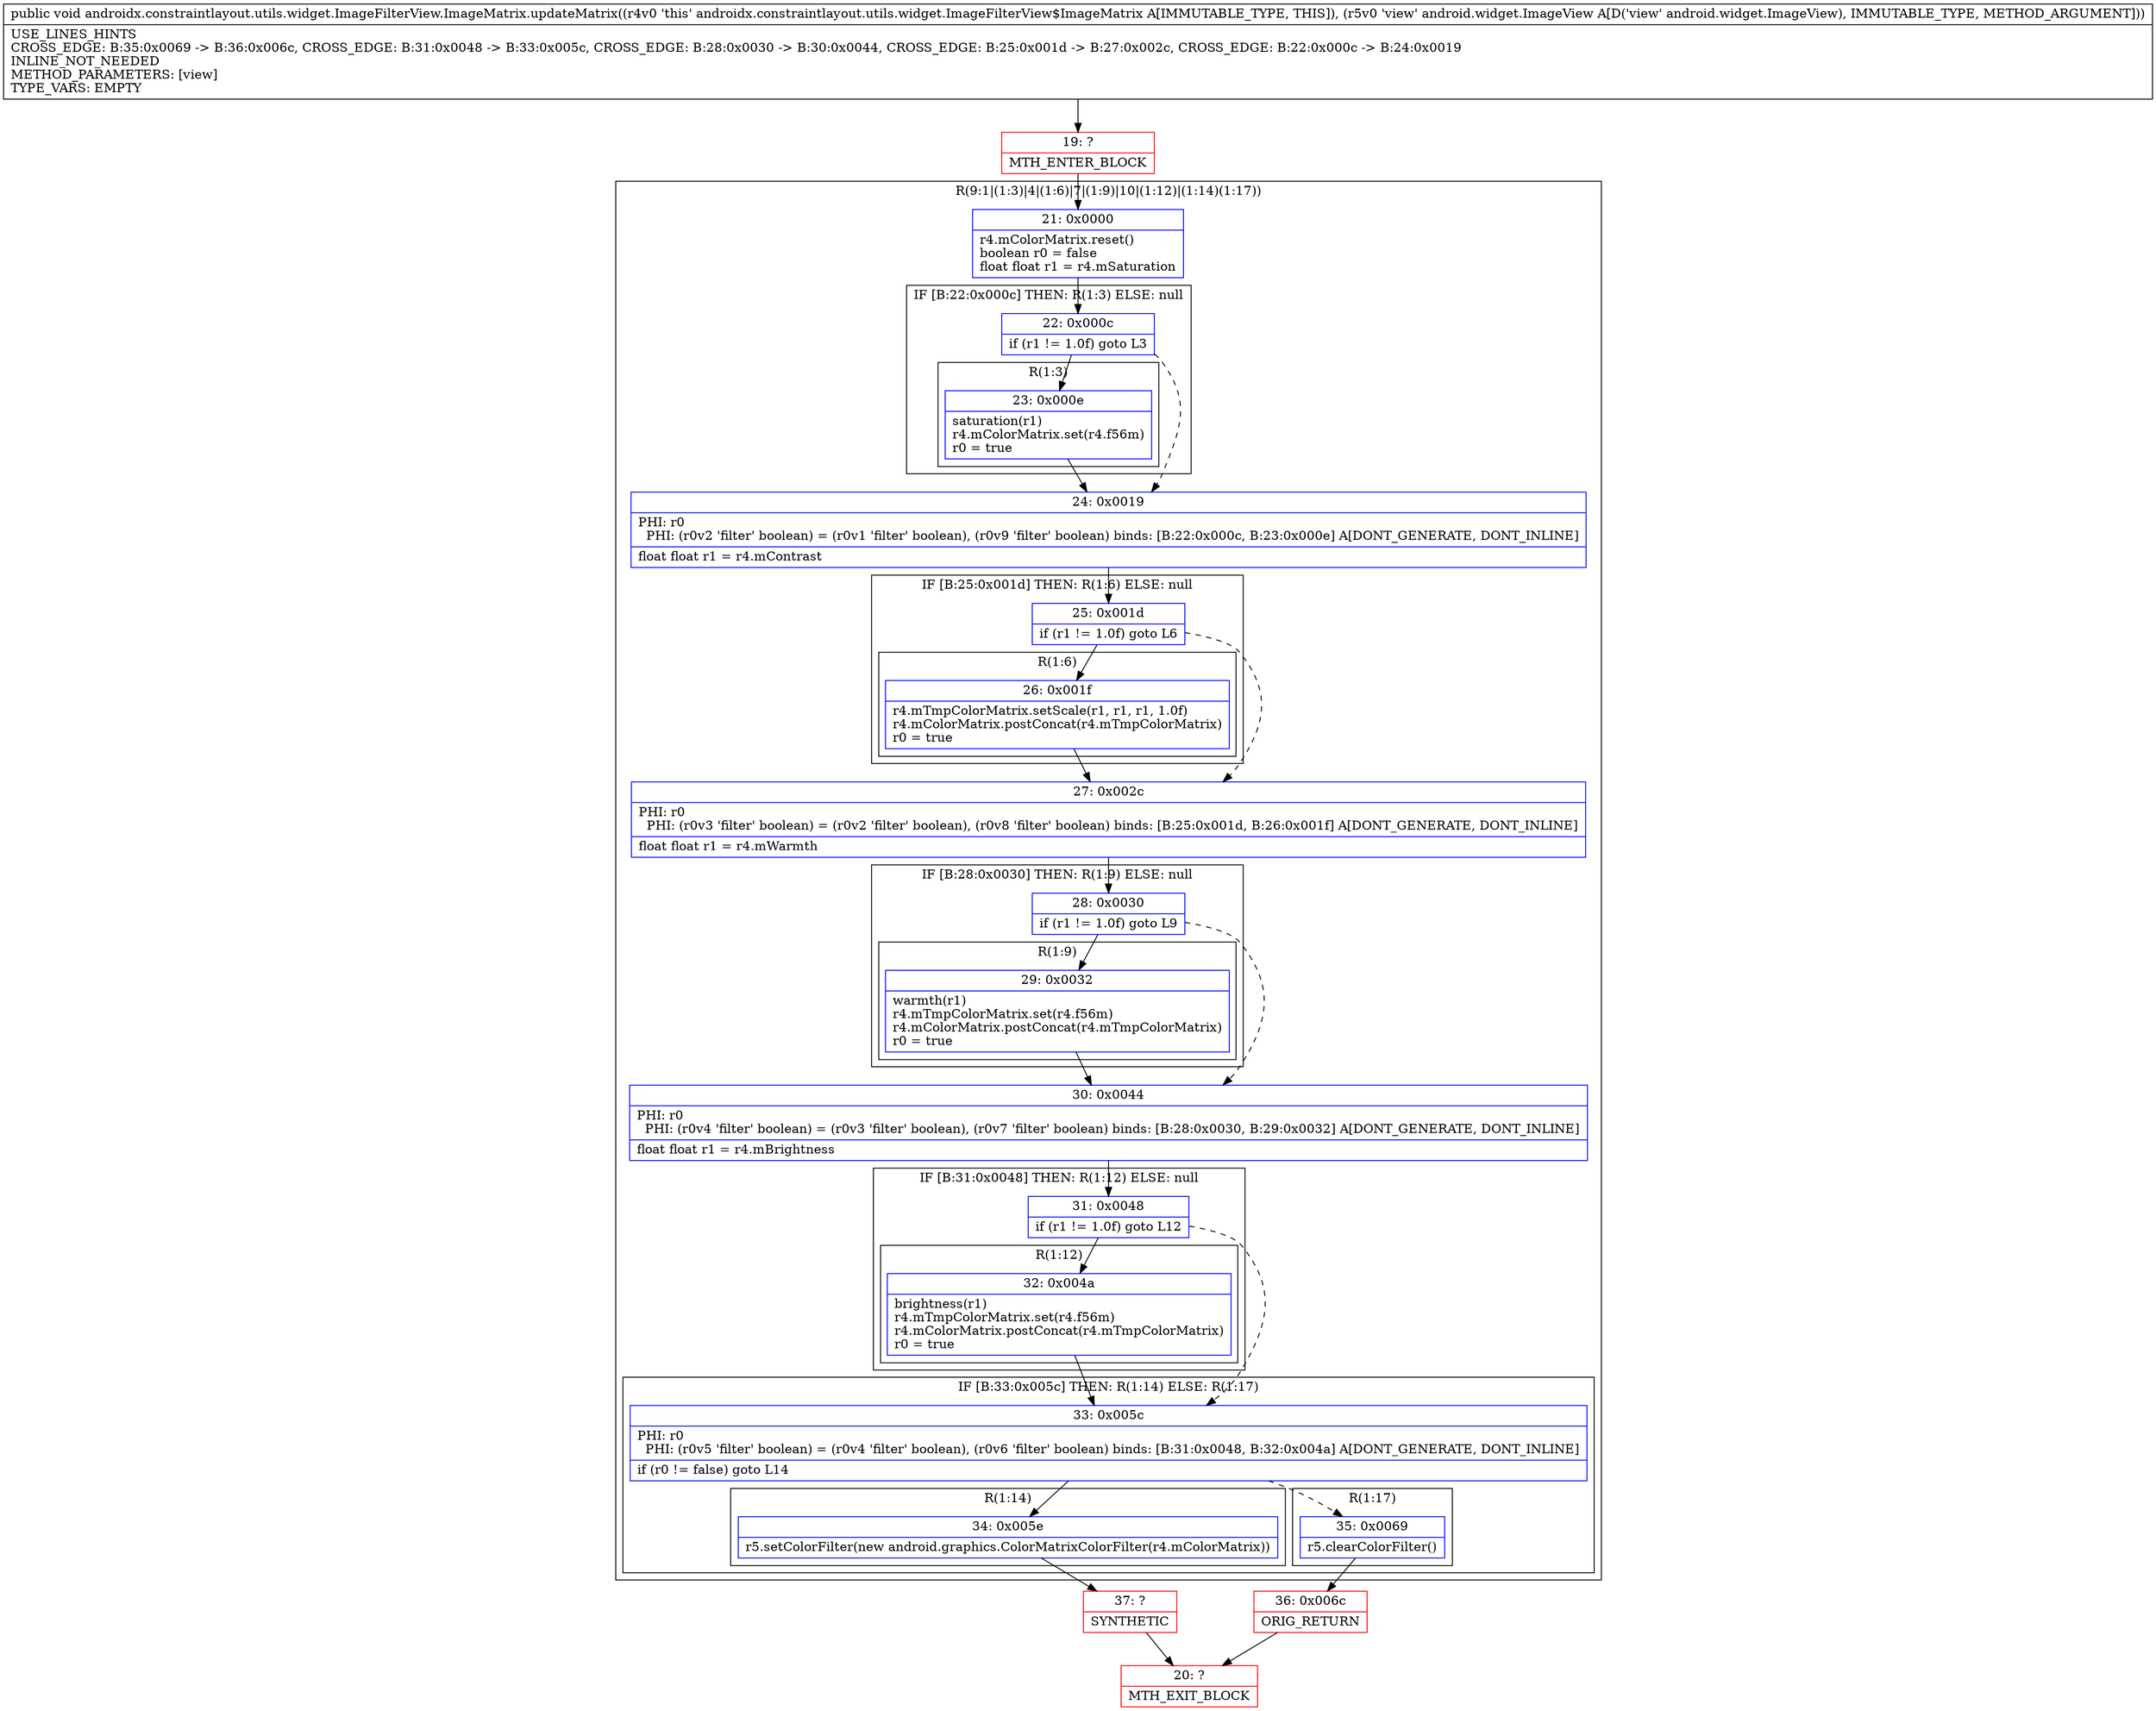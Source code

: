 digraph "CFG forandroidx.constraintlayout.utils.widget.ImageFilterView.ImageMatrix.updateMatrix(Landroid\/widget\/ImageView;)V" {
subgraph cluster_Region_933286698 {
label = "R(9:1|(1:3)|4|(1:6)|7|(1:9)|10|(1:12)|(1:14)(1:17))";
node [shape=record,color=blue];
Node_21 [shape=record,label="{21\:\ 0x0000|r4.mColorMatrix.reset()\lboolean r0 = false\lfloat float r1 = r4.mSaturation\l}"];
subgraph cluster_IfRegion_1433906596 {
label = "IF [B:22:0x000c] THEN: R(1:3) ELSE: null";
node [shape=record,color=blue];
Node_22 [shape=record,label="{22\:\ 0x000c|if (r1 != 1.0f) goto L3\l}"];
subgraph cluster_Region_868473675 {
label = "R(1:3)";
node [shape=record,color=blue];
Node_23 [shape=record,label="{23\:\ 0x000e|saturation(r1)\lr4.mColorMatrix.set(r4.f56m)\lr0 = true\l}"];
}
}
Node_24 [shape=record,label="{24\:\ 0x0019|PHI: r0 \l  PHI: (r0v2 'filter' boolean) = (r0v1 'filter' boolean), (r0v9 'filter' boolean) binds: [B:22:0x000c, B:23:0x000e] A[DONT_GENERATE, DONT_INLINE]\l|float float r1 = r4.mContrast\l}"];
subgraph cluster_IfRegion_208193688 {
label = "IF [B:25:0x001d] THEN: R(1:6) ELSE: null";
node [shape=record,color=blue];
Node_25 [shape=record,label="{25\:\ 0x001d|if (r1 != 1.0f) goto L6\l}"];
subgraph cluster_Region_38494635 {
label = "R(1:6)";
node [shape=record,color=blue];
Node_26 [shape=record,label="{26\:\ 0x001f|r4.mTmpColorMatrix.setScale(r1, r1, r1, 1.0f)\lr4.mColorMatrix.postConcat(r4.mTmpColorMatrix)\lr0 = true\l}"];
}
}
Node_27 [shape=record,label="{27\:\ 0x002c|PHI: r0 \l  PHI: (r0v3 'filter' boolean) = (r0v2 'filter' boolean), (r0v8 'filter' boolean) binds: [B:25:0x001d, B:26:0x001f] A[DONT_GENERATE, DONT_INLINE]\l|float float r1 = r4.mWarmth\l}"];
subgraph cluster_IfRegion_568083421 {
label = "IF [B:28:0x0030] THEN: R(1:9) ELSE: null";
node [shape=record,color=blue];
Node_28 [shape=record,label="{28\:\ 0x0030|if (r1 != 1.0f) goto L9\l}"];
subgraph cluster_Region_1878444017 {
label = "R(1:9)";
node [shape=record,color=blue];
Node_29 [shape=record,label="{29\:\ 0x0032|warmth(r1)\lr4.mTmpColorMatrix.set(r4.f56m)\lr4.mColorMatrix.postConcat(r4.mTmpColorMatrix)\lr0 = true\l}"];
}
}
Node_30 [shape=record,label="{30\:\ 0x0044|PHI: r0 \l  PHI: (r0v4 'filter' boolean) = (r0v3 'filter' boolean), (r0v7 'filter' boolean) binds: [B:28:0x0030, B:29:0x0032] A[DONT_GENERATE, DONT_INLINE]\l|float float r1 = r4.mBrightness\l}"];
subgraph cluster_IfRegion_341474922 {
label = "IF [B:31:0x0048] THEN: R(1:12) ELSE: null";
node [shape=record,color=blue];
Node_31 [shape=record,label="{31\:\ 0x0048|if (r1 != 1.0f) goto L12\l}"];
subgraph cluster_Region_1983456345 {
label = "R(1:12)";
node [shape=record,color=blue];
Node_32 [shape=record,label="{32\:\ 0x004a|brightness(r1)\lr4.mTmpColorMatrix.set(r4.f56m)\lr4.mColorMatrix.postConcat(r4.mTmpColorMatrix)\lr0 = true\l}"];
}
}
subgraph cluster_IfRegion_216480390 {
label = "IF [B:33:0x005c] THEN: R(1:14) ELSE: R(1:17)";
node [shape=record,color=blue];
Node_33 [shape=record,label="{33\:\ 0x005c|PHI: r0 \l  PHI: (r0v5 'filter' boolean) = (r0v4 'filter' boolean), (r0v6 'filter' boolean) binds: [B:31:0x0048, B:32:0x004a] A[DONT_GENERATE, DONT_INLINE]\l|if (r0 != false) goto L14\l}"];
subgraph cluster_Region_1157447685 {
label = "R(1:14)";
node [shape=record,color=blue];
Node_34 [shape=record,label="{34\:\ 0x005e|r5.setColorFilter(new android.graphics.ColorMatrixColorFilter(r4.mColorMatrix))\l}"];
}
subgraph cluster_Region_1144048866 {
label = "R(1:17)";
node [shape=record,color=blue];
Node_35 [shape=record,label="{35\:\ 0x0069|r5.clearColorFilter()\l}"];
}
}
}
Node_19 [shape=record,color=red,label="{19\:\ ?|MTH_ENTER_BLOCK\l}"];
Node_37 [shape=record,color=red,label="{37\:\ ?|SYNTHETIC\l}"];
Node_20 [shape=record,color=red,label="{20\:\ ?|MTH_EXIT_BLOCK\l}"];
Node_36 [shape=record,color=red,label="{36\:\ 0x006c|ORIG_RETURN\l}"];
MethodNode[shape=record,label="{public void androidx.constraintlayout.utils.widget.ImageFilterView.ImageMatrix.updateMatrix((r4v0 'this' androidx.constraintlayout.utils.widget.ImageFilterView$ImageMatrix A[IMMUTABLE_TYPE, THIS]), (r5v0 'view' android.widget.ImageView A[D('view' android.widget.ImageView), IMMUTABLE_TYPE, METHOD_ARGUMENT]))  | USE_LINES_HINTS\lCROSS_EDGE: B:35:0x0069 \-\> B:36:0x006c, CROSS_EDGE: B:31:0x0048 \-\> B:33:0x005c, CROSS_EDGE: B:28:0x0030 \-\> B:30:0x0044, CROSS_EDGE: B:25:0x001d \-\> B:27:0x002c, CROSS_EDGE: B:22:0x000c \-\> B:24:0x0019\lINLINE_NOT_NEEDED\lMETHOD_PARAMETERS: [view]\lTYPE_VARS: EMPTY\l}"];
MethodNode -> Node_19;Node_21 -> Node_22;
Node_22 -> Node_23;
Node_22 -> Node_24[style=dashed];
Node_23 -> Node_24;
Node_24 -> Node_25;
Node_25 -> Node_26;
Node_25 -> Node_27[style=dashed];
Node_26 -> Node_27;
Node_27 -> Node_28;
Node_28 -> Node_29;
Node_28 -> Node_30[style=dashed];
Node_29 -> Node_30;
Node_30 -> Node_31;
Node_31 -> Node_32;
Node_31 -> Node_33[style=dashed];
Node_32 -> Node_33;
Node_33 -> Node_34;
Node_33 -> Node_35[style=dashed];
Node_34 -> Node_37;
Node_35 -> Node_36;
Node_19 -> Node_21;
Node_37 -> Node_20;
Node_36 -> Node_20;
}

